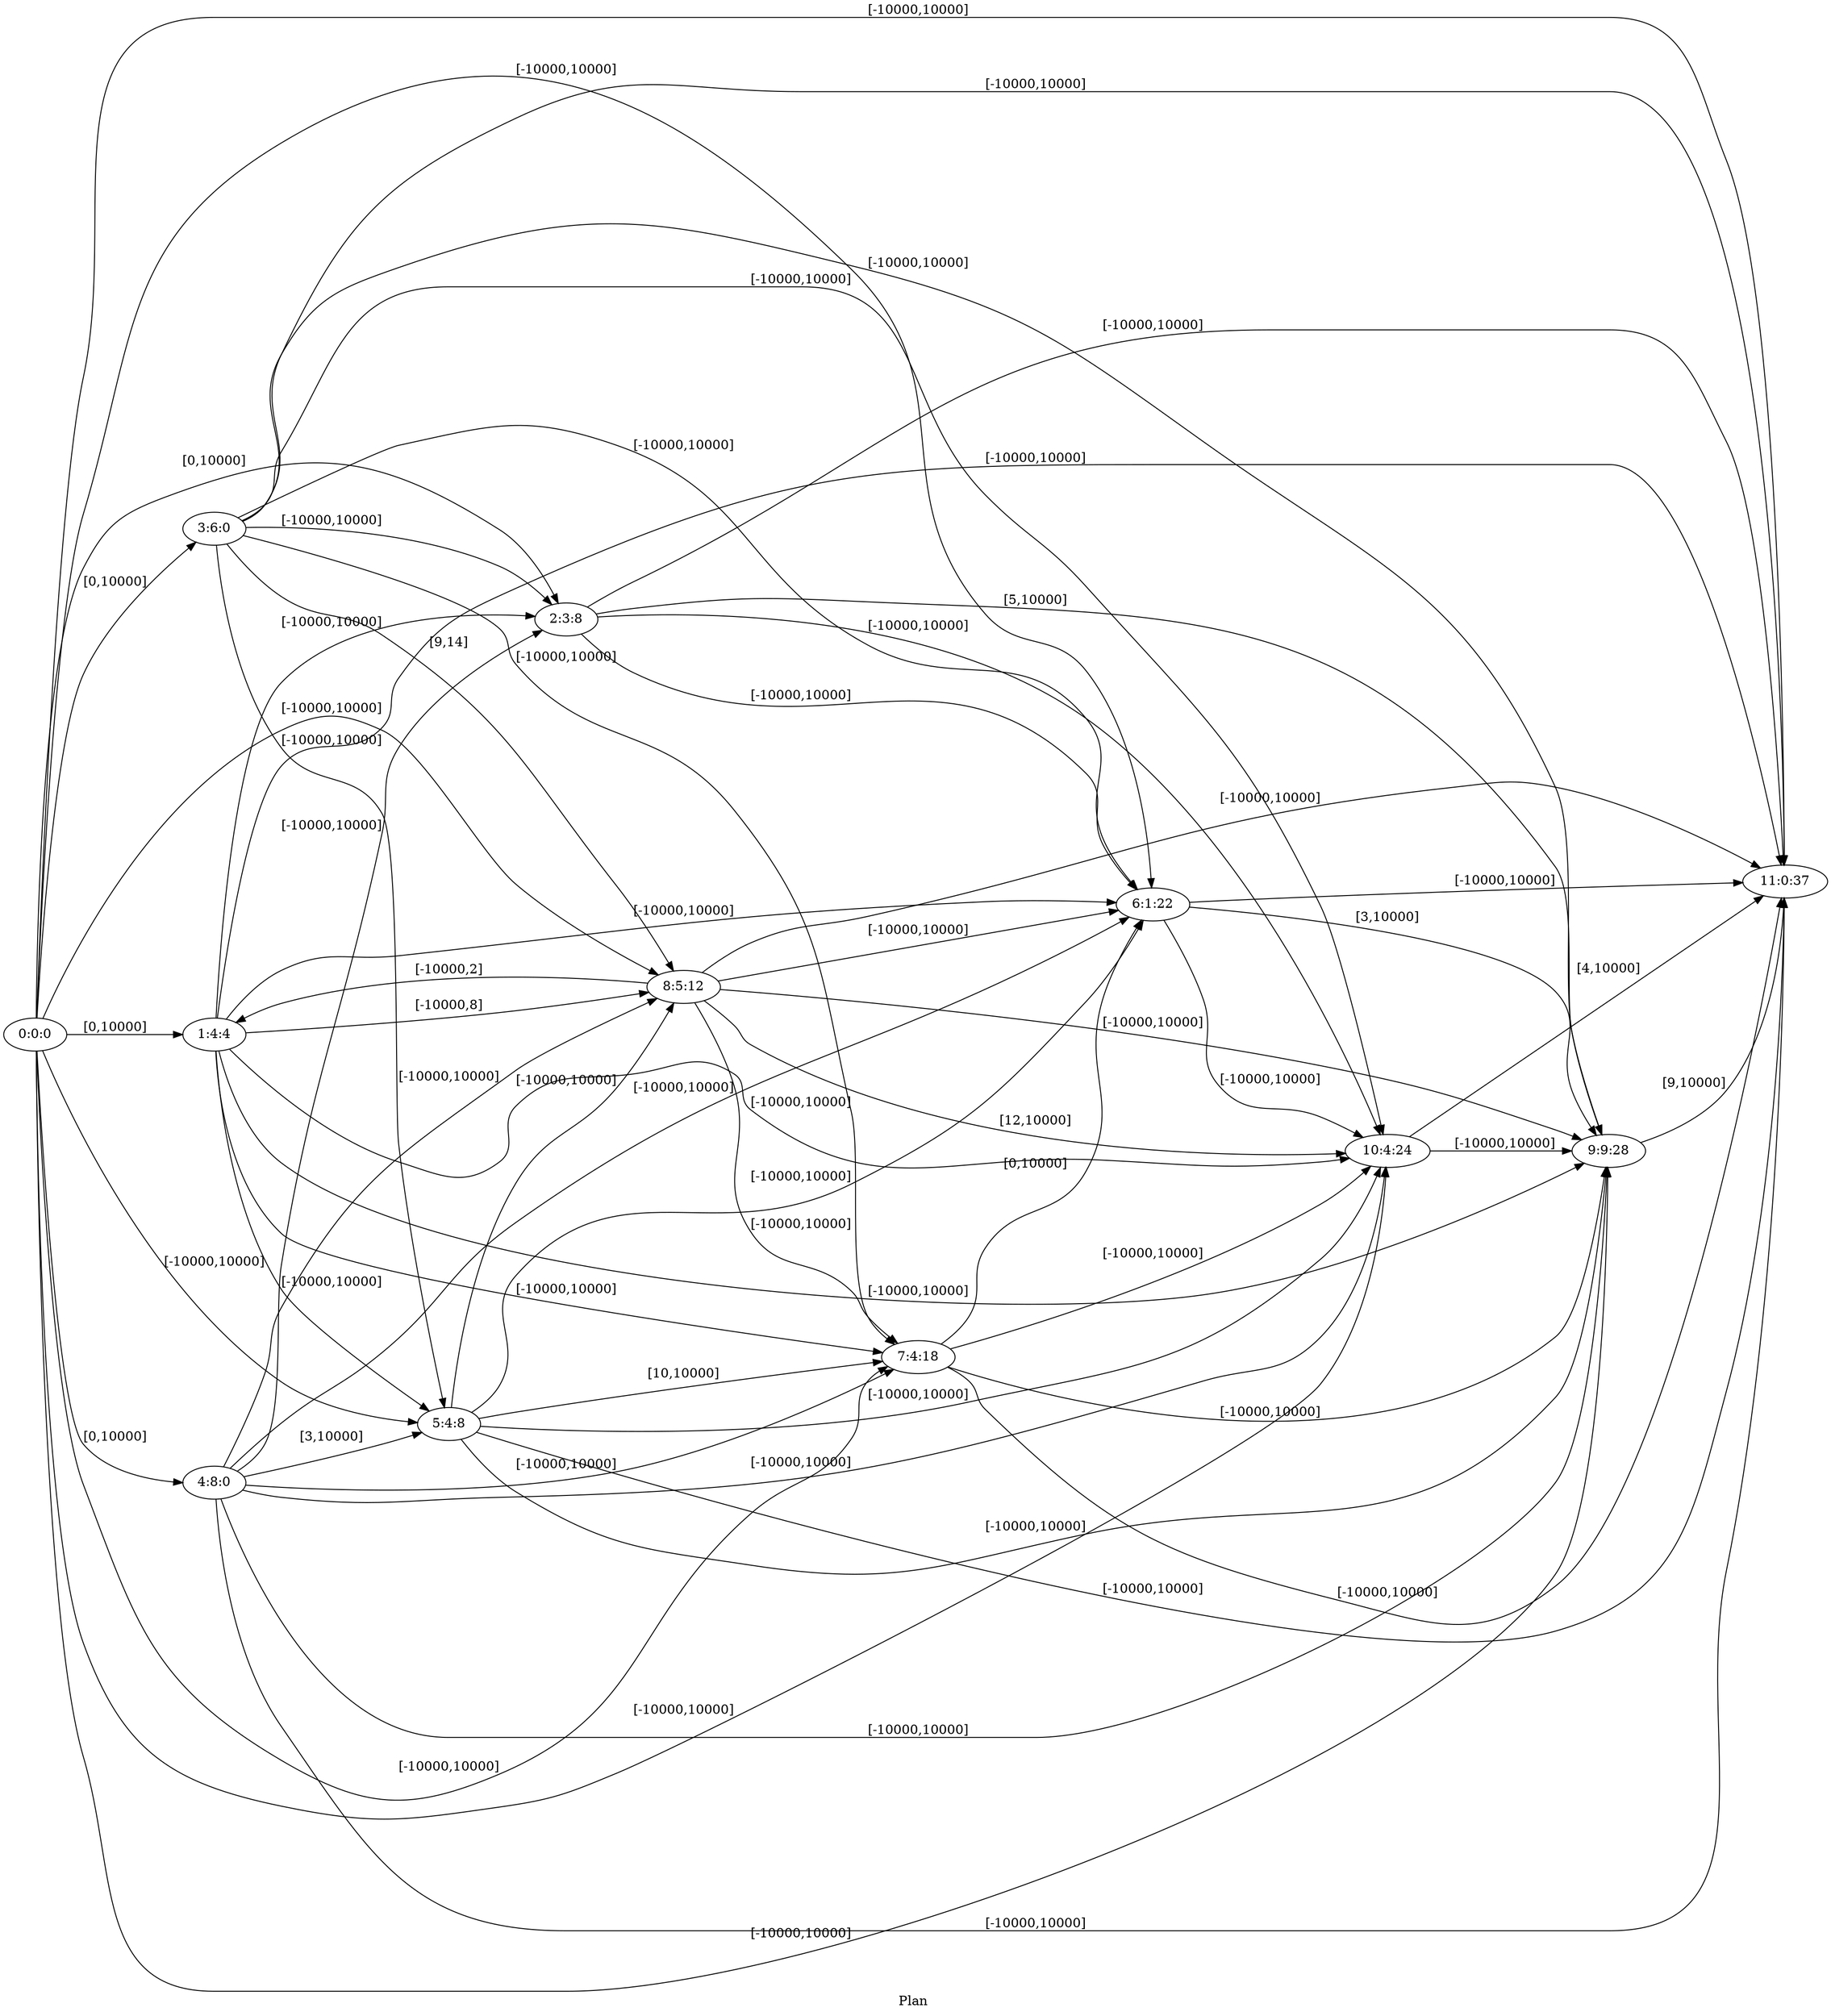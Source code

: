 digraph G {
 rankdir = LR;
 nodesep = .45; 
 size = 30;
label="Plan ";
 fldt = 0.619006;
"0:0:0"->"1:4:4"[ label = "[0,10000]"];
"0:0:0"->"2:3:8"[ label = "[0,10000]"];
"0:0:0"->"3:6:0"[ label = "[0,10000]"];
"0:0:0"->"4:8:0"[ label = "[0,10000]"];
"0:0:0"->"5:4:8"[ label = "[-10000,10000]"];
"0:0:0"->"6:1:22"[ label = "[-10000,10000]"];
"0:0:0"->"7:4:18"[ label = "[-10000,10000]"];
"0:0:0"->"8:5:12"[ label = "[-10000,10000]"];
"0:0:0"->"9:9:28"[ label = "[-10000,10000]"];
"0:0:0"->"10:4:24"[ label = "[-10000,10000]"];
"0:0:0"->"11:0:37"[ label = "[-10000,10000]"];
"1:4:4"->"2:3:8"[ label = "[-10000,10000]"];
"1:4:4"->"5:4:8"[ label = "[-10000,10000]"];
"1:4:4"->"6:1:22"[ label = "[-10000,10000]"];
"1:4:4"->"7:4:18"[ label = "[-10000,10000]"];
"1:4:4"->"8:5:12"[ label = "[-10000,8]"];
"1:4:4"->"9:9:28"[ label = "[-10000,10000]"];
"1:4:4"->"10:4:24"[ label = "[-10000,10000]"];
"1:4:4"->"11:0:37"[ label = "[-10000,10000]"];
"2:3:8"->"6:1:22"[ label = "[-10000,10000]"];
"2:3:8"->"9:9:28"[ label = "[5,10000]"];
"2:3:8"->"10:4:24"[ label = "[-10000,10000]"];
"2:3:8"->"11:0:37"[ label = "[-10000,10000]"];
"3:6:0"->"2:3:8"[ label = "[-10000,10000]"];
"3:6:0"->"5:4:8"[ label = "[-10000,10000]"];
"3:6:0"->"6:1:22"[ label = "[-10000,10000]"];
"3:6:0"->"7:4:18"[ label = "[-10000,10000]"];
"3:6:0"->"8:5:12"[ label = "[9,14]"];
"3:6:0"->"9:9:28"[ label = "[-10000,10000]"];
"3:6:0"->"10:4:24"[ label = "[-10000,10000]"];
"3:6:0"->"11:0:37"[ label = "[-10000,10000]"];
"4:8:0"->"2:3:8"[ label = "[-10000,10000]"];
"4:8:0"->"5:4:8"[ label = "[3,10000]"];
"4:8:0"->"6:1:22"[ label = "[-10000,10000]"];
"4:8:0"->"7:4:18"[ label = "[-10000,10000]"];
"4:8:0"->"8:5:12"[ label = "[-10000,10000]"];
"4:8:0"->"9:9:28"[ label = "[-10000,10000]"];
"4:8:0"->"10:4:24"[ label = "[-10000,10000]"];
"4:8:0"->"11:0:37"[ label = "[-10000,10000]"];
"5:4:8"->"6:1:22"[ label = "[-10000,10000]"];
"5:4:8"->"7:4:18"[ label = "[10,10000]"];
"5:4:8"->"8:5:12"[ label = "[-10000,10000]"];
"5:4:8"->"9:9:28"[ label = "[-10000,10000]"];
"5:4:8"->"10:4:24"[ label = "[-10000,10000]"];
"5:4:8"->"11:0:37"[ label = "[-10000,10000]"];
"6:1:22"->"9:9:28"[ label = "[3,10000]"];
"6:1:22"->"10:4:24"[ label = "[-10000,10000]"];
"6:1:22"->"11:0:37"[ label = "[-10000,10000]"];
"7:4:18"->"6:1:22"[ label = "[0,10000]"];
"7:4:18"->"9:9:28"[ label = "[-10000,10000]"];
"7:4:18"->"10:4:24"[ label = "[-10000,10000]"];
"7:4:18"->"11:0:37"[ label = "[-10000,10000]"];
"8:5:12"->"1:4:4"[ label = "[-10000,2]"];
"8:5:12"->"6:1:22"[ label = "[-10000,10000]"];
"8:5:12"->"7:4:18"[ label = "[-10000,10000]"];
"8:5:12"->"9:9:28"[ label = "[-10000,10000]"];
"8:5:12"->"10:4:24"[ label = "[12,10000]"];
"8:5:12"->"11:0:37"[ label = "[-10000,10000]"];
"9:9:28"->"11:0:37"[ label = "[9,10000]"];
"10:4:24"->"9:9:28"[ label = "[-10000,10000]"];
"10:4:24"->"11:0:37"[ label = "[4,10000]"];
}
